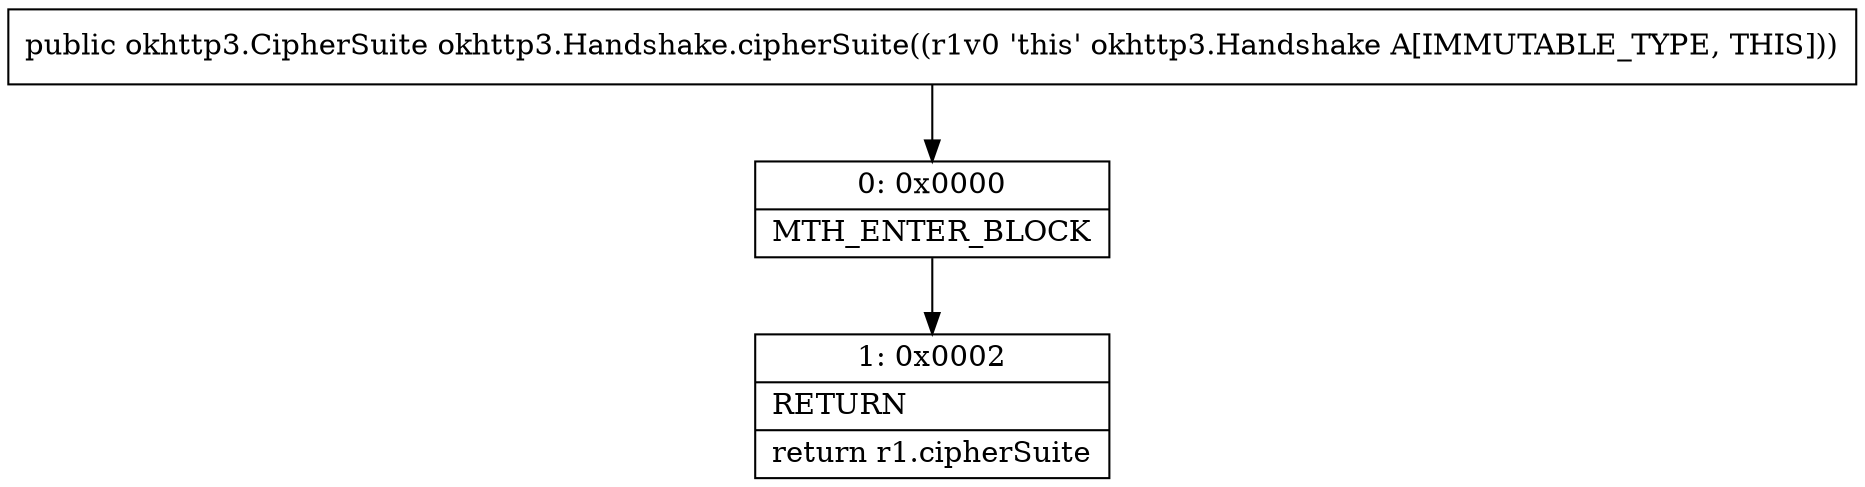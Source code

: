 digraph "CFG forokhttp3.Handshake.cipherSuite()Lokhttp3\/CipherSuite;" {
Node_0 [shape=record,label="{0\:\ 0x0000|MTH_ENTER_BLOCK\l}"];
Node_1 [shape=record,label="{1\:\ 0x0002|RETURN\l|return r1.cipherSuite\l}"];
MethodNode[shape=record,label="{public okhttp3.CipherSuite okhttp3.Handshake.cipherSuite((r1v0 'this' okhttp3.Handshake A[IMMUTABLE_TYPE, THIS])) }"];
MethodNode -> Node_0;
Node_0 -> Node_1;
}


